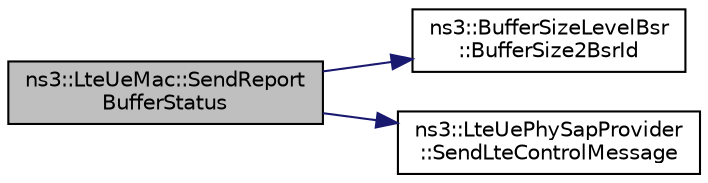 digraph "ns3::LteUeMac::SendReportBufferStatus"
{
  edge [fontname="Helvetica",fontsize="10",labelfontname="Helvetica",labelfontsize="10"];
  node [fontname="Helvetica",fontsize="10",shape=record];
  rankdir="LR";
  Node1 [label="ns3::LteUeMac::SendReport\lBufferStatus",height=0.2,width=0.4,color="black", fillcolor="grey75", style="filled", fontcolor="black"];
  Node1 -> Node2 [color="midnightblue",fontsize="10",style="solid"];
  Node2 [label="ns3::BufferSizeLevelBsr\l::BufferSize2BsrId",height=0.2,width=0.4,color="black", fillcolor="white", style="filled",URL="$d9/d30/classns3_1_1BufferSizeLevelBsr.html#a3b5c88bfdaadc8ebb7bf1ee8ddf5184d"];
  Node1 -> Node3 [color="midnightblue",fontsize="10",style="solid"];
  Node3 [label="ns3::LteUePhySapProvider\l::SendLteControlMessage",height=0.2,width=0.4,color="black", fillcolor="white", style="filled",URL="$d8/df5/classns3_1_1LteUePhySapProvider.html#a03105b03c27915881faf0aed23ddbee8",tooltip="Send SendLteControlMessage (PDCCH map, CQI feedbacks) using the ideal control channel. "];
}
